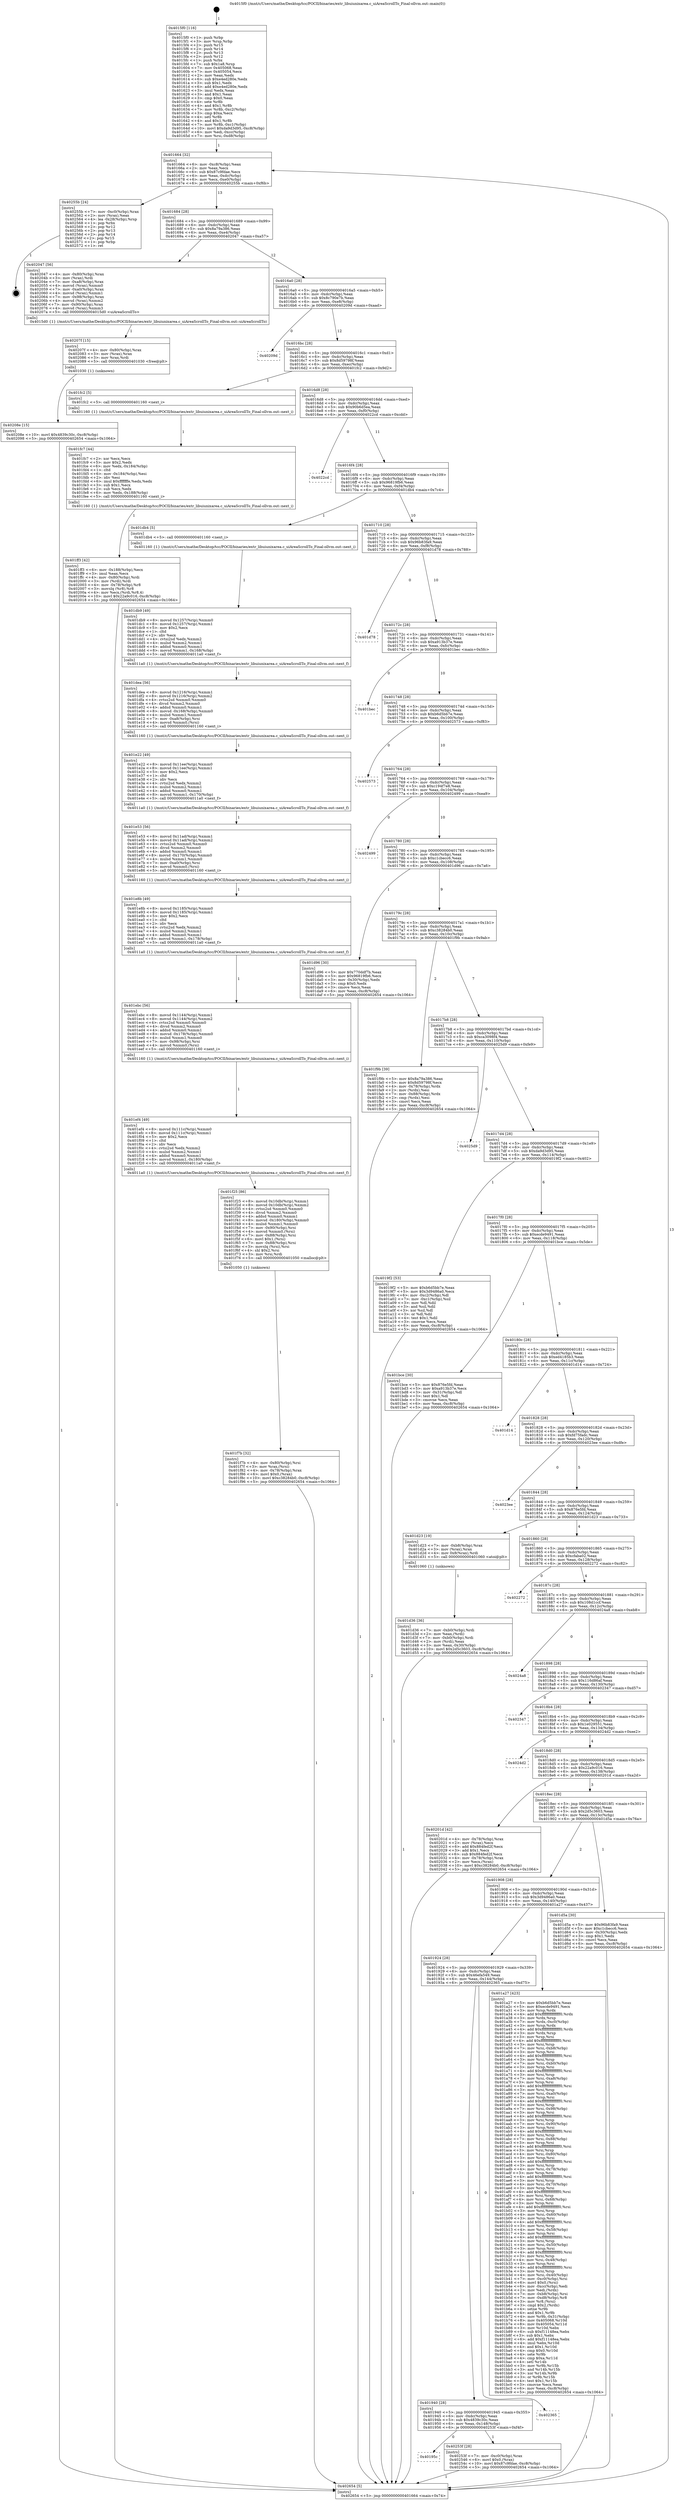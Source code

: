 digraph "0x4015f0" {
  label = "0x4015f0 (/mnt/c/Users/mathe/Desktop/tcc/POCII/binaries/extr_libuiunixarea.c_uiAreaScrollTo_Final-ollvm.out::main(0))"
  labelloc = "t"
  node[shape=record]

  Entry [label="",width=0.3,height=0.3,shape=circle,fillcolor=black,style=filled]
  "0x401664" [label="{
     0x401664 [32]\l
     | [instrs]\l
     &nbsp;&nbsp;0x401664 \<+6\>: mov -0xc8(%rbp),%eax\l
     &nbsp;&nbsp;0x40166a \<+2\>: mov %eax,%ecx\l
     &nbsp;&nbsp;0x40166c \<+6\>: sub $0x87c9fdae,%ecx\l
     &nbsp;&nbsp;0x401672 \<+6\>: mov %eax,-0xdc(%rbp)\l
     &nbsp;&nbsp;0x401678 \<+6\>: mov %ecx,-0xe0(%rbp)\l
     &nbsp;&nbsp;0x40167e \<+6\>: je 000000000040255b \<main+0xf6b\>\l
  }"]
  "0x40255b" [label="{
     0x40255b [24]\l
     | [instrs]\l
     &nbsp;&nbsp;0x40255b \<+7\>: mov -0xc0(%rbp),%rax\l
     &nbsp;&nbsp;0x402562 \<+2\>: mov (%rax),%eax\l
     &nbsp;&nbsp;0x402564 \<+4\>: lea -0x28(%rbp),%rsp\l
     &nbsp;&nbsp;0x402568 \<+1\>: pop %rbx\l
     &nbsp;&nbsp;0x402569 \<+2\>: pop %r12\l
     &nbsp;&nbsp;0x40256b \<+2\>: pop %r13\l
     &nbsp;&nbsp;0x40256d \<+2\>: pop %r14\l
     &nbsp;&nbsp;0x40256f \<+2\>: pop %r15\l
     &nbsp;&nbsp;0x402571 \<+1\>: pop %rbp\l
     &nbsp;&nbsp;0x402572 \<+1\>: ret\l
  }"]
  "0x401684" [label="{
     0x401684 [28]\l
     | [instrs]\l
     &nbsp;&nbsp;0x401684 \<+5\>: jmp 0000000000401689 \<main+0x99\>\l
     &nbsp;&nbsp;0x401689 \<+6\>: mov -0xdc(%rbp),%eax\l
     &nbsp;&nbsp;0x40168f \<+5\>: sub $0x8a79a386,%eax\l
     &nbsp;&nbsp;0x401694 \<+6\>: mov %eax,-0xe4(%rbp)\l
     &nbsp;&nbsp;0x40169a \<+6\>: je 0000000000402047 \<main+0xa57\>\l
  }"]
  Exit [label="",width=0.3,height=0.3,shape=circle,fillcolor=black,style=filled,peripheries=2]
  "0x402047" [label="{
     0x402047 [56]\l
     | [instrs]\l
     &nbsp;&nbsp;0x402047 \<+4\>: mov -0x80(%rbp),%rax\l
     &nbsp;&nbsp;0x40204b \<+3\>: mov (%rax),%rdi\l
     &nbsp;&nbsp;0x40204e \<+7\>: mov -0xa8(%rbp),%rax\l
     &nbsp;&nbsp;0x402055 \<+4\>: movsd (%rax),%xmm0\l
     &nbsp;&nbsp;0x402059 \<+7\>: mov -0xa0(%rbp),%rax\l
     &nbsp;&nbsp;0x402060 \<+4\>: movsd (%rax),%xmm1\l
     &nbsp;&nbsp;0x402064 \<+7\>: mov -0x98(%rbp),%rax\l
     &nbsp;&nbsp;0x40206b \<+4\>: movsd (%rax),%xmm2\l
     &nbsp;&nbsp;0x40206f \<+7\>: mov -0x90(%rbp),%rax\l
     &nbsp;&nbsp;0x402076 \<+4\>: movsd (%rax),%xmm3\l
     &nbsp;&nbsp;0x40207a \<+5\>: call 00000000004015d0 \<uiAreaScrollTo\>\l
     | [calls]\l
     &nbsp;&nbsp;0x4015d0 \{1\} (/mnt/c/Users/mathe/Desktop/tcc/POCII/binaries/extr_libuiunixarea.c_uiAreaScrollTo_Final-ollvm.out::uiAreaScrollTo)\l
  }"]
  "0x4016a0" [label="{
     0x4016a0 [28]\l
     | [instrs]\l
     &nbsp;&nbsp;0x4016a0 \<+5\>: jmp 00000000004016a5 \<main+0xb5\>\l
     &nbsp;&nbsp;0x4016a5 \<+6\>: mov -0xdc(%rbp),%eax\l
     &nbsp;&nbsp;0x4016ab \<+5\>: sub $0x8c790e7b,%eax\l
     &nbsp;&nbsp;0x4016b0 \<+6\>: mov %eax,-0xe8(%rbp)\l
     &nbsp;&nbsp;0x4016b6 \<+6\>: je 000000000040209d \<main+0xaad\>\l
  }"]
  "0x40195c" [label="{
     0x40195c\l
  }", style=dashed]
  "0x40209d" [label="{
     0x40209d\l
  }", style=dashed]
  "0x4016bc" [label="{
     0x4016bc [28]\l
     | [instrs]\l
     &nbsp;&nbsp;0x4016bc \<+5\>: jmp 00000000004016c1 \<main+0xd1\>\l
     &nbsp;&nbsp;0x4016c1 \<+6\>: mov -0xdc(%rbp),%eax\l
     &nbsp;&nbsp;0x4016c7 \<+5\>: sub $0x8d59798f,%eax\l
     &nbsp;&nbsp;0x4016cc \<+6\>: mov %eax,-0xec(%rbp)\l
     &nbsp;&nbsp;0x4016d2 \<+6\>: je 0000000000401fc2 \<main+0x9d2\>\l
  }"]
  "0x40253f" [label="{
     0x40253f [28]\l
     | [instrs]\l
     &nbsp;&nbsp;0x40253f \<+7\>: mov -0xc0(%rbp),%rax\l
     &nbsp;&nbsp;0x402546 \<+6\>: movl $0x0,(%rax)\l
     &nbsp;&nbsp;0x40254c \<+10\>: movl $0x87c9fdae,-0xc8(%rbp)\l
     &nbsp;&nbsp;0x402556 \<+5\>: jmp 0000000000402654 \<main+0x1064\>\l
  }"]
  "0x401fc2" [label="{
     0x401fc2 [5]\l
     | [instrs]\l
     &nbsp;&nbsp;0x401fc2 \<+5\>: call 0000000000401160 \<next_i\>\l
     | [calls]\l
     &nbsp;&nbsp;0x401160 \{1\} (/mnt/c/Users/mathe/Desktop/tcc/POCII/binaries/extr_libuiunixarea.c_uiAreaScrollTo_Final-ollvm.out::next_i)\l
  }"]
  "0x4016d8" [label="{
     0x4016d8 [28]\l
     | [instrs]\l
     &nbsp;&nbsp;0x4016d8 \<+5\>: jmp 00000000004016dd \<main+0xed\>\l
     &nbsp;&nbsp;0x4016dd \<+6\>: mov -0xdc(%rbp),%eax\l
     &nbsp;&nbsp;0x4016e3 \<+5\>: sub $0x90b6d5ea,%eax\l
     &nbsp;&nbsp;0x4016e8 \<+6\>: mov %eax,-0xf0(%rbp)\l
     &nbsp;&nbsp;0x4016ee \<+6\>: je 00000000004022cd \<main+0xcdd\>\l
  }"]
  "0x401940" [label="{
     0x401940 [28]\l
     | [instrs]\l
     &nbsp;&nbsp;0x401940 \<+5\>: jmp 0000000000401945 \<main+0x355\>\l
     &nbsp;&nbsp;0x401945 \<+6\>: mov -0xdc(%rbp),%eax\l
     &nbsp;&nbsp;0x40194b \<+5\>: sub $0x4839c30c,%eax\l
     &nbsp;&nbsp;0x401950 \<+6\>: mov %eax,-0x148(%rbp)\l
     &nbsp;&nbsp;0x401956 \<+6\>: je 000000000040253f \<main+0xf4f\>\l
  }"]
  "0x4022cd" [label="{
     0x4022cd\l
  }", style=dashed]
  "0x4016f4" [label="{
     0x4016f4 [28]\l
     | [instrs]\l
     &nbsp;&nbsp;0x4016f4 \<+5\>: jmp 00000000004016f9 \<main+0x109\>\l
     &nbsp;&nbsp;0x4016f9 \<+6\>: mov -0xdc(%rbp),%eax\l
     &nbsp;&nbsp;0x4016ff \<+5\>: sub $0x96819fb6,%eax\l
     &nbsp;&nbsp;0x401704 \<+6\>: mov %eax,-0xf4(%rbp)\l
     &nbsp;&nbsp;0x40170a \<+6\>: je 0000000000401db4 \<main+0x7c4\>\l
  }"]
  "0x402365" [label="{
     0x402365\l
  }", style=dashed]
  "0x401db4" [label="{
     0x401db4 [5]\l
     | [instrs]\l
     &nbsp;&nbsp;0x401db4 \<+5\>: call 0000000000401160 \<next_i\>\l
     | [calls]\l
     &nbsp;&nbsp;0x401160 \{1\} (/mnt/c/Users/mathe/Desktop/tcc/POCII/binaries/extr_libuiunixarea.c_uiAreaScrollTo_Final-ollvm.out::next_i)\l
  }"]
  "0x401710" [label="{
     0x401710 [28]\l
     | [instrs]\l
     &nbsp;&nbsp;0x401710 \<+5\>: jmp 0000000000401715 \<main+0x125\>\l
     &nbsp;&nbsp;0x401715 \<+6\>: mov -0xdc(%rbp),%eax\l
     &nbsp;&nbsp;0x40171b \<+5\>: sub $0x96b83fa9,%eax\l
     &nbsp;&nbsp;0x401720 \<+6\>: mov %eax,-0xf8(%rbp)\l
     &nbsp;&nbsp;0x401726 \<+6\>: je 0000000000401d78 \<main+0x788\>\l
  }"]
  "0x40208e" [label="{
     0x40208e [15]\l
     | [instrs]\l
     &nbsp;&nbsp;0x40208e \<+10\>: movl $0x4839c30c,-0xc8(%rbp)\l
     &nbsp;&nbsp;0x402098 \<+5\>: jmp 0000000000402654 \<main+0x1064\>\l
  }"]
  "0x401d78" [label="{
     0x401d78\l
  }", style=dashed]
  "0x40172c" [label="{
     0x40172c [28]\l
     | [instrs]\l
     &nbsp;&nbsp;0x40172c \<+5\>: jmp 0000000000401731 \<main+0x141\>\l
     &nbsp;&nbsp;0x401731 \<+6\>: mov -0xdc(%rbp),%eax\l
     &nbsp;&nbsp;0x401737 \<+5\>: sub $0xa913b37e,%eax\l
     &nbsp;&nbsp;0x40173c \<+6\>: mov %eax,-0xfc(%rbp)\l
     &nbsp;&nbsp;0x401742 \<+6\>: je 0000000000401bec \<main+0x5fc\>\l
  }"]
  "0x40207f" [label="{
     0x40207f [15]\l
     | [instrs]\l
     &nbsp;&nbsp;0x40207f \<+4\>: mov -0x80(%rbp),%rax\l
     &nbsp;&nbsp;0x402083 \<+3\>: mov (%rax),%rax\l
     &nbsp;&nbsp;0x402086 \<+3\>: mov %rax,%rdi\l
     &nbsp;&nbsp;0x402089 \<+5\>: call 0000000000401030 \<free@plt\>\l
     | [calls]\l
     &nbsp;&nbsp;0x401030 \{1\} (unknown)\l
  }"]
  "0x401bec" [label="{
     0x401bec\l
  }", style=dashed]
  "0x401748" [label="{
     0x401748 [28]\l
     | [instrs]\l
     &nbsp;&nbsp;0x401748 \<+5\>: jmp 000000000040174d \<main+0x15d\>\l
     &nbsp;&nbsp;0x40174d \<+6\>: mov -0xdc(%rbp),%eax\l
     &nbsp;&nbsp;0x401753 \<+5\>: sub $0xb6d5bb7e,%eax\l
     &nbsp;&nbsp;0x401758 \<+6\>: mov %eax,-0x100(%rbp)\l
     &nbsp;&nbsp;0x40175e \<+6\>: je 0000000000402573 \<main+0xf83\>\l
  }"]
  "0x401ff3" [label="{
     0x401ff3 [42]\l
     | [instrs]\l
     &nbsp;&nbsp;0x401ff3 \<+6\>: mov -0x188(%rbp),%ecx\l
     &nbsp;&nbsp;0x401ff9 \<+3\>: imul %eax,%ecx\l
     &nbsp;&nbsp;0x401ffc \<+4\>: mov -0x80(%rbp),%rdi\l
     &nbsp;&nbsp;0x402000 \<+3\>: mov (%rdi),%rdi\l
     &nbsp;&nbsp;0x402003 \<+4\>: mov -0x78(%rbp),%r8\l
     &nbsp;&nbsp;0x402007 \<+3\>: movslq (%r8),%r8\l
     &nbsp;&nbsp;0x40200a \<+4\>: mov %ecx,(%rdi,%r8,4)\l
     &nbsp;&nbsp;0x40200e \<+10\>: movl $0x22a9c016,-0xc8(%rbp)\l
     &nbsp;&nbsp;0x402018 \<+5\>: jmp 0000000000402654 \<main+0x1064\>\l
  }"]
  "0x402573" [label="{
     0x402573\l
  }", style=dashed]
  "0x401764" [label="{
     0x401764 [28]\l
     | [instrs]\l
     &nbsp;&nbsp;0x401764 \<+5\>: jmp 0000000000401769 \<main+0x179\>\l
     &nbsp;&nbsp;0x401769 \<+6\>: mov -0xdc(%rbp),%eax\l
     &nbsp;&nbsp;0x40176f \<+5\>: sub $0xc194f7e8,%eax\l
     &nbsp;&nbsp;0x401774 \<+6\>: mov %eax,-0x104(%rbp)\l
     &nbsp;&nbsp;0x40177a \<+6\>: je 0000000000402499 \<main+0xea9\>\l
  }"]
  "0x401fc7" [label="{
     0x401fc7 [44]\l
     | [instrs]\l
     &nbsp;&nbsp;0x401fc7 \<+2\>: xor %ecx,%ecx\l
     &nbsp;&nbsp;0x401fc9 \<+5\>: mov $0x2,%edx\l
     &nbsp;&nbsp;0x401fce \<+6\>: mov %edx,-0x184(%rbp)\l
     &nbsp;&nbsp;0x401fd4 \<+1\>: cltd\l
     &nbsp;&nbsp;0x401fd5 \<+6\>: mov -0x184(%rbp),%esi\l
     &nbsp;&nbsp;0x401fdb \<+2\>: idiv %esi\l
     &nbsp;&nbsp;0x401fdd \<+6\>: imul $0xfffffffe,%edx,%edx\l
     &nbsp;&nbsp;0x401fe3 \<+3\>: sub $0x1,%ecx\l
     &nbsp;&nbsp;0x401fe6 \<+2\>: sub %ecx,%edx\l
     &nbsp;&nbsp;0x401fe8 \<+6\>: mov %edx,-0x188(%rbp)\l
     &nbsp;&nbsp;0x401fee \<+5\>: call 0000000000401160 \<next_i\>\l
     | [calls]\l
     &nbsp;&nbsp;0x401160 \{1\} (/mnt/c/Users/mathe/Desktop/tcc/POCII/binaries/extr_libuiunixarea.c_uiAreaScrollTo_Final-ollvm.out::next_i)\l
  }"]
  "0x402499" [label="{
     0x402499\l
  }", style=dashed]
  "0x401780" [label="{
     0x401780 [28]\l
     | [instrs]\l
     &nbsp;&nbsp;0x401780 \<+5\>: jmp 0000000000401785 \<main+0x195\>\l
     &nbsp;&nbsp;0x401785 \<+6\>: mov -0xdc(%rbp),%eax\l
     &nbsp;&nbsp;0x40178b \<+5\>: sub $0xc1cbecc6,%eax\l
     &nbsp;&nbsp;0x401790 \<+6\>: mov %eax,-0x108(%rbp)\l
     &nbsp;&nbsp;0x401796 \<+6\>: je 0000000000401d96 \<main+0x7a6\>\l
  }"]
  "0x401f7b" [label="{
     0x401f7b [32]\l
     | [instrs]\l
     &nbsp;&nbsp;0x401f7b \<+4\>: mov -0x80(%rbp),%rsi\l
     &nbsp;&nbsp;0x401f7f \<+3\>: mov %rax,(%rsi)\l
     &nbsp;&nbsp;0x401f82 \<+4\>: mov -0x78(%rbp),%rax\l
     &nbsp;&nbsp;0x401f86 \<+6\>: movl $0x0,(%rax)\l
     &nbsp;&nbsp;0x401f8c \<+10\>: movl $0xc38284b0,-0xc8(%rbp)\l
     &nbsp;&nbsp;0x401f96 \<+5\>: jmp 0000000000402654 \<main+0x1064\>\l
  }"]
  "0x401d96" [label="{
     0x401d96 [30]\l
     | [instrs]\l
     &nbsp;&nbsp;0x401d96 \<+5\>: mov $0x770ddf7b,%eax\l
     &nbsp;&nbsp;0x401d9b \<+5\>: mov $0x96819fb6,%ecx\l
     &nbsp;&nbsp;0x401da0 \<+3\>: mov -0x30(%rbp),%edx\l
     &nbsp;&nbsp;0x401da3 \<+3\>: cmp $0x0,%edx\l
     &nbsp;&nbsp;0x401da6 \<+3\>: cmove %ecx,%eax\l
     &nbsp;&nbsp;0x401da9 \<+6\>: mov %eax,-0xc8(%rbp)\l
     &nbsp;&nbsp;0x401daf \<+5\>: jmp 0000000000402654 \<main+0x1064\>\l
  }"]
  "0x40179c" [label="{
     0x40179c [28]\l
     | [instrs]\l
     &nbsp;&nbsp;0x40179c \<+5\>: jmp 00000000004017a1 \<main+0x1b1\>\l
     &nbsp;&nbsp;0x4017a1 \<+6\>: mov -0xdc(%rbp),%eax\l
     &nbsp;&nbsp;0x4017a7 \<+5\>: sub $0xc38284b0,%eax\l
     &nbsp;&nbsp;0x4017ac \<+6\>: mov %eax,-0x10c(%rbp)\l
     &nbsp;&nbsp;0x4017b2 \<+6\>: je 0000000000401f9b \<main+0x9ab\>\l
  }"]
  "0x401f25" [label="{
     0x401f25 [86]\l
     | [instrs]\l
     &nbsp;&nbsp;0x401f25 \<+8\>: movsd 0x10db(%rip),%xmm1\l
     &nbsp;&nbsp;0x401f2d \<+8\>: movsd 0x10db(%rip),%xmm2\l
     &nbsp;&nbsp;0x401f35 \<+4\>: cvtss2sd %xmm0,%xmm0\l
     &nbsp;&nbsp;0x401f39 \<+4\>: divsd %xmm2,%xmm0\l
     &nbsp;&nbsp;0x401f3d \<+4\>: addsd %xmm0,%xmm1\l
     &nbsp;&nbsp;0x401f41 \<+8\>: movsd -0x180(%rbp),%xmm0\l
     &nbsp;&nbsp;0x401f49 \<+4\>: mulsd %xmm1,%xmm0\l
     &nbsp;&nbsp;0x401f4d \<+7\>: mov -0x90(%rbp),%rsi\l
     &nbsp;&nbsp;0x401f54 \<+4\>: movsd %xmm0,(%rsi)\l
     &nbsp;&nbsp;0x401f58 \<+7\>: mov -0x88(%rbp),%rsi\l
     &nbsp;&nbsp;0x401f5f \<+6\>: movl $0x1,(%rsi)\l
     &nbsp;&nbsp;0x401f65 \<+7\>: mov -0x88(%rbp),%rsi\l
     &nbsp;&nbsp;0x401f6c \<+3\>: movslq (%rsi),%rsi\l
     &nbsp;&nbsp;0x401f6f \<+4\>: shl $0x2,%rsi\l
     &nbsp;&nbsp;0x401f73 \<+3\>: mov %rsi,%rdi\l
     &nbsp;&nbsp;0x401f76 \<+5\>: call 0000000000401050 \<malloc@plt\>\l
     | [calls]\l
     &nbsp;&nbsp;0x401050 \{1\} (unknown)\l
  }"]
  "0x401f9b" [label="{
     0x401f9b [39]\l
     | [instrs]\l
     &nbsp;&nbsp;0x401f9b \<+5\>: mov $0x8a79a386,%eax\l
     &nbsp;&nbsp;0x401fa0 \<+5\>: mov $0x8d59798f,%ecx\l
     &nbsp;&nbsp;0x401fa5 \<+4\>: mov -0x78(%rbp),%rdx\l
     &nbsp;&nbsp;0x401fa9 \<+2\>: mov (%rdx),%esi\l
     &nbsp;&nbsp;0x401fab \<+7\>: mov -0x88(%rbp),%rdx\l
     &nbsp;&nbsp;0x401fb2 \<+2\>: cmp (%rdx),%esi\l
     &nbsp;&nbsp;0x401fb4 \<+3\>: cmovl %ecx,%eax\l
     &nbsp;&nbsp;0x401fb7 \<+6\>: mov %eax,-0xc8(%rbp)\l
     &nbsp;&nbsp;0x401fbd \<+5\>: jmp 0000000000402654 \<main+0x1064\>\l
  }"]
  "0x4017b8" [label="{
     0x4017b8 [28]\l
     | [instrs]\l
     &nbsp;&nbsp;0x4017b8 \<+5\>: jmp 00000000004017bd \<main+0x1cd\>\l
     &nbsp;&nbsp;0x4017bd \<+6\>: mov -0xdc(%rbp),%eax\l
     &nbsp;&nbsp;0x4017c3 \<+5\>: sub $0xca3098f4,%eax\l
     &nbsp;&nbsp;0x4017c8 \<+6\>: mov %eax,-0x110(%rbp)\l
     &nbsp;&nbsp;0x4017ce \<+6\>: je 00000000004025d9 \<main+0xfe9\>\l
  }"]
  "0x401ef4" [label="{
     0x401ef4 [49]\l
     | [instrs]\l
     &nbsp;&nbsp;0x401ef4 \<+8\>: movsd 0x111c(%rip),%xmm0\l
     &nbsp;&nbsp;0x401efc \<+8\>: movsd 0x111c(%rip),%xmm1\l
     &nbsp;&nbsp;0x401f04 \<+5\>: mov $0x2,%ecx\l
     &nbsp;&nbsp;0x401f09 \<+1\>: cltd\l
     &nbsp;&nbsp;0x401f0a \<+2\>: idiv %ecx\l
     &nbsp;&nbsp;0x401f0c \<+4\>: cvtsi2sd %edx,%xmm2\l
     &nbsp;&nbsp;0x401f10 \<+4\>: mulsd %xmm2,%xmm1\l
     &nbsp;&nbsp;0x401f14 \<+4\>: addsd %xmm0,%xmm1\l
     &nbsp;&nbsp;0x401f18 \<+8\>: movsd %xmm1,-0x180(%rbp)\l
     &nbsp;&nbsp;0x401f20 \<+5\>: call 00000000004011a0 \<next_f\>\l
     | [calls]\l
     &nbsp;&nbsp;0x4011a0 \{1\} (/mnt/c/Users/mathe/Desktop/tcc/POCII/binaries/extr_libuiunixarea.c_uiAreaScrollTo_Final-ollvm.out::next_f)\l
  }"]
  "0x4025d9" [label="{
     0x4025d9\l
  }", style=dashed]
  "0x4017d4" [label="{
     0x4017d4 [28]\l
     | [instrs]\l
     &nbsp;&nbsp;0x4017d4 \<+5\>: jmp 00000000004017d9 \<main+0x1e9\>\l
     &nbsp;&nbsp;0x4017d9 \<+6\>: mov -0xdc(%rbp),%eax\l
     &nbsp;&nbsp;0x4017df \<+5\>: sub $0xda9d3d95,%eax\l
     &nbsp;&nbsp;0x4017e4 \<+6\>: mov %eax,-0x114(%rbp)\l
     &nbsp;&nbsp;0x4017ea \<+6\>: je 00000000004019f2 \<main+0x402\>\l
  }"]
  "0x401ebc" [label="{
     0x401ebc [56]\l
     | [instrs]\l
     &nbsp;&nbsp;0x401ebc \<+8\>: movsd 0x1144(%rip),%xmm1\l
     &nbsp;&nbsp;0x401ec4 \<+8\>: movsd 0x1144(%rip),%xmm2\l
     &nbsp;&nbsp;0x401ecc \<+4\>: cvtss2sd %xmm0,%xmm0\l
     &nbsp;&nbsp;0x401ed0 \<+4\>: divsd %xmm2,%xmm0\l
     &nbsp;&nbsp;0x401ed4 \<+4\>: addsd %xmm0,%xmm1\l
     &nbsp;&nbsp;0x401ed8 \<+8\>: movsd -0x178(%rbp),%xmm0\l
     &nbsp;&nbsp;0x401ee0 \<+4\>: mulsd %xmm1,%xmm0\l
     &nbsp;&nbsp;0x401ee4 \<+7\>: mov -0x98(%rbp),%rsi\l
     &nbsp;&nbsp;0x401eeb \<+4\>: movsd %xmm0,(%rsi)\l
     &nbsp;&nbsp;0x401eef \<+5\>: call 0000000000401160 \<next_i\>\l
     | [calls]\l
     &nbsp;&nbsp;0x401160 \{1\} (/mnt/c/Users/mathe/Desktop/tcc/POCII/binaries/extr_libuiunixarea.c_uiAreaScrollTo_Final-ollvm.out::next_i)\l
  }"]
  "0x4019f2" [label="{
     0x4019f2 [53]\l
     | [instrs]\l
     &nbsp;&nbsp;0x4019f2 \<+5\>: mov $0xb6d5bb7e,%eax\l
     &nbsp;&nbsp;0x4019f7 \<+5\>: mov $0x3d9486a0,%ecx\l
     &nbsp;&nbsp;0x4019fc \<+6\>: mov -0xc2(%rbp),%dl\l
     &nbsp;&nbsp;0x401a02 \<+7\>: mov -0xc1(%rbp),%sil\l
     &nbsp;&nbsp;0x401a09 \<+3\>: mov %dl,%dil\l
     &nbsp;&nbsp;0x401a0c \<+3\>: and %sil,%dil\l
     &nbsp;&nbsp;0x401a0f \<+3\>: xor %sil,%dl\l
     &nbsp;&nbsp;0x401a12 \<+3\>: or %dl,%dil\l
     &nbsp;&nbsp;0x401a15 \<+4\>: test $0x1,%dil\l
     &nbsp;&nbsp;0x401a19 \<+3\>: cmovne %ecx,%eax\l
     &nbsp;&nbsp;0x401a1c \<+6\>: mov %eax,-0xc8(%rbp)\l
     &nbsp;&nbsp;0x401a22 \<+5\>: jmp 0000000000402654 \<main+0x1064\>\l
  }"]
  "0x4017f0" [label="{
     0x4017f0 [28]\l
     | [instrs]\l
     &nbsp;&nbsp;0x4017f0 \<+5\>: jmp 00000000004017f5 \<main+0x205\>\l
     &nbsp;&nbsp;0x4017f5 \<+6\>: mov -0xdc(%rbp),%eax\l
     &nbsp;&nbsp;0x4017fb \<+5\>: sub $0xecde9491,%eax\l
     &nbsp;&nbsp;0x401800 \<+6\>: mov %eax,-0x118(%rbp)\l
     &nbsp;&nbsp;0x401806 \<+6\>: je 0000000000401bce \<main+0x5de\>\l
  }"]
  "0x402654" [label="{
     0x402654 [5]\l
     | [instrs]\l
     &nbsp;&nbsp;0x402654 \<+5\>: jmp 0000000000401664 \<main+0x74\>\l
  }"]
  "0x4015f0" [label="{
     0x4015f0 [116]\l
     | [instrs]\l
     &nbsp;&nbsp;0x4015f0 \<+1\>: push %rbp\l
     &nbsp;&nbsp;0x4015f1 \<+3\>: mov %rsp,%rbp\l
     &nbsp;&nbsp;0x4015f4 \<+2\>: push %r15\l
     &nbsp;&nbsp;0x4015f6 \<+2\>: push %r14\l
     &nbsp;&nbsp;0x4015f8 \<+2\>: push %r13\l
     &nbsp;&nbsp;0x4015fa \<+2\>: push %r12\l
     &nbsp;&nbsp;0x4015fc \<+1\>: push %rbx\l
     &nbsp;&nbsp;0x4015fd \<+7\>: sub $0x1a8,%rsp\l
     &nbsp;&nbsp;0x401604 \<+7\>: mov 0x405068,%eax\l
     &nbsp;&nbsp;0x40160b \<+7\>: mov 0x405054,%ecx\l
     &nbsp;&nbsp;0x401612 \<+2\>: mov %eax,%edx\l
     &nbsp;&nbsp;0x401614 \<+6\>: sub $0xe4ed280e,%edx\l
     &nbsp;&nbsp;0x40161a \<+3\>: sub $0x1,%edx\l
     &nbsp;&nbsp;0x40161d \<+6\>: add $0xe4ed280e,%edx\l
     &nbsp;&nbsp;0x401623 \<+3\>: imul %edx,%eax\l
     &nbsp;&nbsp;0x401626 \<+3\>: and $0x1,%eax\l
     &nbsp;&nbsp;0x401629 \<+3\>: cmp $0x0,%eax\l
     &nbsp;&nbsp;0x40162c \<+4\>: sete %r8b\l
     &nbsp;&nbsp;0x401630 \<+4\>: and $0x1,%r8b\l
     &nbsp;&nbsp;0x401634 \<+7\>: mov %r8b,-0xc2(%rbp)\l
     &nbsp;&nbsp;0x40163b \<+3\>: cmp $0xa,%ecx\l
     &nbsp;&nbsp;0x40163e \<+4\>: setl %r8b\l
     &nbsp;&nbsp;0x401642 \<+4\>: and $0x1,%r8b\l
     &nbsp;&nbsp;0x401646 \<+7\>: mov %r8b,-0xc1(%rbp)\l
     &nbsp;&nbsp;0x40164d \<+10\>: movl $0xda9d3d95,-0xc8(%rbp)\l
     &nbsp;&nbsp;0x401657 \<+6\>: mov %edi,-0xcc(%rbp)\l
     &nbsp;&nbsp;0x40165d \<+7\>: mov %rsi,-0xd8(%rbp)\l
  }"]
  "0x401e8b" [label="{
     0x401e8b [49]\l
     | [instrs]\l
     &nbsp;&nbsp;0x401e8b \<+8\>: movsd 0x1185(%rip),%xmm0\l
     &nbsp;&nbsp;0x401e93 \<+8\>: movsd 0x1185(%rip),%xmm1\l
     &nbsp;&nbsp;0x401e9b \<+5\>: mov $0x2,%ecx\l
     &nbsp;&nbsp;0x401ea0 \<+1\>: cltd\l
     &nbsp;&nbsp;0x401ea1 \<+2\>: idiv %ecx\l
     &nbsp;&nbsp;0x401ea3 \<+4\>: cvtsi2sd %edx,%xmm2\l
     &nbsp;&nbsp;0x401ea7 \<+4\>: mulsd %xmm2,%xmm1\l
     &nbsp;&nbsp;0x401eab \<+4\>: addsd %xmm0,%xmm1\l
     &nbsp;&nbsp;0x401eaf \<+8\>: movsd %xmm1,-0x178(%rbp)\l
     &nbsp;&nbsp;0x401eb7 \<+5\>: call 00000000004011a0 \<next_f\>\l
     | [calls]\l
     &nbsp;&nbsp;0x4011a0 \{1\} (/mnt/c/Users/mathe/Desktop/tcc/POCII/binaries/extr_libuiunixarea.c_uiAreaScrollTo_Final-ollvm.out::next_f)\l
  }"]
  "0x401bce" [label="{
     0x401bce [30]\l
     | [instrs]\l
     &nbsp;&nbsp;0x401bce \<+5\>: mov $0x876e5fd,%eax\l
     &nbsp;&nbsp;0x401bd3 \<+5\>: mov $0xa913b37e,%ecx\l
     &nbsp;&nbsp;0x401bd8 \<+3\>: mov -0x31(%rbp),%dl\l
     &nbsp;&nbsp;0x401bdb \<+3\>: test $0x1,%dl\l
     &nbsp;&nbsp;0x401bde \<+3\>: cmovne %ecx,%eax\l
     &nbsp;&nbsp;0x401be1 \<+6\>: mov %eax,-0xc8(%rbp)\l
     &nbsp;&nbsp;0x401be7 \<+5\>: jmp 0000000000402654 \<main+0x1064\>\l
  }"]
  "0x40180c" [label="{
     0x40180c [28]\l
     | [instrs]\l
     &nbsp;&nbsp;0x40180c \<+5\>: jmp 0000000000401811 \<main+0x221\>\l
     &nbsp;&nbsp;0x401811 \<+6\>: mov -0xdc(%rbp),%eax\l
     &nbsp;&nbsp;0x401817 \<+5\>: sub $0xed4185b3,%eax\l
     &nbsp;&nbsp;0x40181c \<+6\>: mov %eax,-0x11c(%rbp)\l
     &nbsp;&nbsp;0x401822 \<+6\>: je 0000000000401d14 \<main+0x724\>\l
  }"]
  "0x401e53" [label="{
     0x401e53 [56]\l
     | [instrs]\l
     &nbsp;&nbsp;0x401e53 \<+8\>: movsd 0x11ad(%rip),%xmm1\l
     &nbsp;&nbsp;0x401e5b \<+8\>: movsd 0x11ad(%rip),%xmm2\l
     &nbsp;&nbsp;0x401e63 \<+4\>: cvtss2sd %xmm0,%xmm0\l
     &nbsp;&nbsp;0x401e67 \<+4\>: divsd %xmm2,%xmm0\l
     &nbsp;&nbsp;0x401e6b \<+4\>: addsd %xmm0,%xmm1\l
     &nbsp;&nbsp;0x401e6f \<+8\>: movsd -0x170(%rbp),%xmm0\l
     &nbsp;&nbsp;0x401e77 \<+4\>: mulsd %xmm1,%xmm0\l
     &nbsp;&nbsp;0x401e7b \<+7\>: mov -0xa0(%rbp),%rsi\l
     &nbsp;&nbsp;0x401e82 \<+4\>: movsd %xmm0,(%rsi)\l
     &nbsp;&nbsp;0x401e86 \<+5\>: call 0000000000401160 \<next_i\>\l
     | [calls]\l
     &nbsp;&nbsp;0x401160 \{1\} (/mnt/c/Users/mathe/Desktop/tcc/POCII/binaries/extr_libuiunixarea.c_uiAreaScrollTo_Final-ollvm.out::next_i)\l
  }"]
  "0x401d14" [label="{
     0x401d14\l
  }", style=dashed]
  "0x401828" [label="{
     0x401828 [28]\l
     | [instrs]\l
     &nbsp;&nbsp;0x401828 \<+5\>: jmp 000000000040182d \<main+0x23d\>\l
     &nbsp;&nbsp;0x40182d \<+6\>: mov -0xdc(%rbp),%eax\l
     &nbsp;&nbsp;0x401833 \<+5\>: sub $0xfd75fadc,%eax\l
     &nbsp;&nbsp;0x401838 \<+6\>: mov %eax,-0x120(%rbp)\l
     &nbsp;&nbsp;0x40183e \<+6\>: je 00000000004023ee \<main+0xdfe\>\l
  }"]
  "0x401e22" [label="{
     0x401e22 [49]\l
     | [instrs]\l
     &nbsp;&nbsp;0x401e22 \<+8\>: movsd 0x11ee(%rip),%xmm0\l
     &nbsp;&nbsp;0x401e2a \<+8\>: movsd 0x11ee(%rip),%xmm1\l
     &nbsp;&nbsp;0x401e32 \<+5\>: mov $0x2,%ecx\l
     &nbsp;&nbsp;0x401e37 \<+1\>: cltd\l
     &nbsp;&nbsp;0x401e38 \<+2\>: idiv %ecx\l
     &nbsp;&nbsp;0x401e3a \<+4\>: cvtsi2sd %edx,%xmm2\l
     &nbsp;&nbsp;0x401e3e \<+4\>: mulsd %xmm2,%xmm1\l
     &nbsp;&nbsp;0x401e42 \<+4\>: addsd %xmm0,%xmm1\l
     &nbsp;&nbsp;0x401e46 \<+8\>: movsd %xmm1,-0x170(%rbp)\l
     &nbsp;&nbsp;0x401e4e \<+5\>: call 00000000004011a0 \<next_f\>\l
     | [calls]\l
     &nbsp;&nbsp;0x4011a0 \{1\} (/mnt/c/Users/mathe/Desktop/tcc/POCII/binaries/extr_libuiunixarea.c_uiAreaScrollTo_Final-ollvm.out::next_f)\l
  }"]
  "0x4023ee" [label="{
     0x4023ee\l
  }", style=dashed]
  "0x401844" [label="{
     0x401844 [28]\l
     | [instrs]\l
     &nbsp;&nbsp;0x401844 \<+5\>: jmp 0000000000401849 \<main+0x259\>\l
     &nbsp;&nbsp;0x401849 \<+6\>: mov -0xdc(%rbp),%eax\l
     &nbsp;&nbsp;0x40184f \<+5\>: sub $0x876e5fd,%eax\l
     &nbsp;&nbsp;0x401854 \<+6\>: mov %eax,-0x124(%rbp)\l
     &nbsp;&nbsp;0x40185a \<+6\>: je 0000000000401d23 \<main+0x733\>\l
  }"]
  "0x401dea" [label="{
     0x401dea [56]\l
     | [instrs]\l
     &nbsp;&nbsp;0x401dea \<+8\>: movsd 0x1216(%rip),%xmm1\l
     &nbsp;&nbsp;0x401df2 \<+8\>: movsd 0x1216(%rip),%xmm2\l
     &nbsp;&nbsp;0x401dfa \<+4\>: cvtss2sd %xmm0,%xmm0\l
     &nbsp;&nbsp;0x401dfe \<+4\>: divsd %xmm2,%xmm0\l
     &nbsp;&nbsp;0x401e02 \<+4\>: addsd %xmm0,%xmm1\l
     &nbsp;&nbsp;0x401e06 \<+8\>: movsd -0x168(%rbp),%xmm0\l
     &nbsp;&nbsp;0x401e0e \<+4\>: mulsd %xmm1,%xmm0\l
     &nbsp;&nbsp;0x401e12 \<+7\>: mov -0xa8(%rbp),%rsi\l
     &nbsp;&nbsp;0x401e19 \<+4\>: movsd %xmm0,(%rsi)\l
     &nbsp;&nbsp;0x401e1d \<+5\>: call 0000000000401160 \<next_i\>\l
     | [calls]\l
     &nbsp;&nbsp;0x401160 \{1\} (/mnt/c/Users/mathe/Desktop/tcc/POCII/binaries/extr_libuiunixarea.c_uiAreaScrollTo_Final-ollvm.out::next_i)\l
  }"]
  "0x401d23" [label="{
     0x401d23 [19]\l
     | [instrs]\l
     &nbsp;&nbsp;0x401d23 \<+7\>: mov -0xb8(%rbp),%rax\l
     &nbsp;&nbsp;0x401d2a \<+3\>: mov (%rax),%rax\l
     &nbsp;&nbsp;0x401d2d \<+4\>: mov 0x8(%rax),%rdi\l
     &nbsp;&nbsp;0x401d31 \<+5\>: call 0000000000401060 \<atoi@plt\>\l
     | [calls]\l
     &nbsp;&nbsp;0x401060 \{1\} (unknown)\l
  }"]
  "0x401860" [label="{
     0x401860 [28]\l
     | [instrs]\l
     &nbsp;&nbsp;0x401860 \<+5\>: jmp 0000000000401865 \<main+0x275\>\l
     &nbsp;&nbsp;0x401865 \<+6\>: mov -0xdc(%rbp),%eax\l
     &nbsp;&nbsp;0x40186b \<+5\>: sub $0xcfaba02,%eax\l
     &nbsp;&nbsp;0x401870 \<+6\>: mov %eax,-0x128(%rbp)\l
     &nbsp;&nbsp;0x401876 \<+6\>: je 0000000000402272 \<main+0xc82\>\l
  }"]
  "0x401db9" [label="{
     0x401db9 [49]\l
     | [instrs]\l
     &nbsp;&nbsp;0x401db9 \<+8\>: movsd 0x1257(%rip),%xmm0\l
     &nbsp;&nbsp;0x401dc1 \<+8\>: movsd 0x1257(%rip),%xmm1\l
     &nbsp;&nbsp;0x401dc9 \<+5\>: mov $0x2,%ecx\l
     &nbsp;&nbsp;0x401dce \<+1\>: cltd\l
     &nbsp;&nbsp;0x401dcf \<+2\>: idiv %ecx\l
     &nbsp;&nbsp;0x401dd1 \<+4\>: cvtsi2sd %edx,%xmm2\l
     &nbsp;&nbsp;0x401dd5 \<+4\>: mulsd %xmm2,%xmm1\l
     &nbsp;&nbsp;0x401dd9 \<+4\>: addsd %xmm0,%xmm1\l
     &nbsp;&nbsp;0x401ddd \<+8\>: movsd %xmm1,-0x168(%rbp)\l
     &nbsp;&nbsp;0x401de5 \<+5\>: call 00000000004011a0 \<next_f\>\l
     | [calls]\l
     &nbsp;&nbsp;0x4011a0 \{1\} (/mnt/c/Users/mathe/Desktop/tcc/POCII/binaries/extr_libuiunixarea.c_uiAreaScrollTo_Final-ollvm.out::next_f)\l
  }"]
  "0x402272" [label="{
     0x402272\l
  }", style=dashed]
  "0x40187c" [label="{
     0x40187c [28]\l
     | [instrs]\l
     &nbsp;&nbsp;0x40187c \<+5\>: jmp 0000000000401881 \<main+0x291\>\l
     &nbsp;&nbsp;0x401881 \<+6\>: mov -0xdc(%rbp),%eax\l
     &nbsp;&nbsp;0x401887 \<+5\>: sub $0x108d1ccf,%eax\l
     &nbsp;&nbsp;0x40188c \<+6\>: mov %eax,-0x12c(%rbp)\l
     &nbsp;&nbsp;0x401892 \<+6\>: je 00000000004024a8 \<main+0xeb8\>\l
  }"]
  "0x401d36" [label="{
     0x401d36 [36]\l
     | [instrs]\l
     &nbsp;&nbsp;0x401d36 \<+7\>: mov -0xb0(%rbp),%rdi\l
     &nbsp;&nbsp;0x401d3d \<+2\>: mov %eax,(%rdi)\l
     &nbsp;&nbsp;0x401d3f \<+7\>: mov -0xb0(%rbp),%rdi\l
     &nbsp;&nbsp;0x401d46 \<+2\>: mov (%rdi),%eax\l
     &nbsp;&nbsp;0x401d48 \<+3\>: mov %eax,-0x30(%rbp)\l
     &nbsp;&nbsp;0x401d4b \<+10\>: movl $0x2d5c3603,-0xc8(%rbp)\l
     &nbsp;&nbsp;0x401d55 \<+5\>: jmp 0000000000402654 \<main+0x1064\>\l
  }"]
  "0x4024a8" [label="{
     0x4024a8\l
  }", style=dashed]
  "0x401898" [label="{
     0x401898 [28]\l
     | [instrs]\l
     &nbsp;&nbsp;0x401898 \<+5\>: jmp 000000000040189d \<main+0x2ad\>\l
     &nbsp;&nbsp;0x40189d \<+6\>: mov -0xdc(%rbp),%eax\l
     &nbsp;&nbsp;0x4018a3 \<+5\>: sub $0x116d86af,%eax\l
     &nbsp;&nbsp;0x4018a8 \<+6\>: mov %eax,-0x130(%rbp)\l
     &nbsp;&nbsp;0x4018ae \<+6\>: je 0000000000402347 \<main+0xd57\>\l
  }"]
  "0x401924" [label="{
     0x401924 [28]\l
     | [instrs]\l
     &nbsp;&nbsp;0x401924 \<+5\>: jmp 0000000000401929 \<main+0x339\>\l
     &nbsp;&nbsp;0x401929 \<+6\>: mov -0xdc(%rbp),%eax\l
     &nbsp;&nbsp;0x40192f \<+5\>: sub $0x46efa549,%eax\l
     &nbsp;&nbsp;0x401934 \<+6\>: mov %eax,-0x144(%rbp)\l
     &nbsp;&nbsp;0x40193a \<+6\>: je 0000000000402365 \<main+0xd75\>\l
  }"]
  "0x402347" [label="{
     0x402347\l
  }", style=dashed]
  "0x4018b4" [label="{
     0x4018b4 [28]\l
     | [instrs]\l
     &nbsp;&nbsp;0x4018b4 \<+5\>: jmp 00000000004018b9 \<main+0x2c9\>\l
     &nbsp;&nbsp;0x4018b9 \<+6\>: mov -0xdc(%rbp),%eax\l
     &nbsp;&nbsp;0x4018bf \<+5\>: sub $0x1e029551,%eax\l
     &nbsp;&nbsp;0x4018c4 \<+6\>: mov %eax,-0x134(%rbp)\l
     &nbsp;&nbsp;0x4018ca \<+6\>: je 00000000004024d2 \<main+0xee2\>\l
  }"]
  "0x401a27" [label="{
     0x401a27 [423]\l
     | [instrs]\l
     &nbsp;&nbsp;0x401a27 \<+5\>: mov $0xb6d5bb7e,%eax\l
     &nbsp;&nbsp;0x401a2c \<+5\>: mov $0xecde9491,%ecx\l
     &nbsp;&nbsp;0x401a31 \<+3\>: mov %rsp,%rdx\l
     &nbsp;&nbsp;0x401a34 \<+4\>: add $0xfffffffffffffff0,%rdx\l
     &nbsp;&nbsp;0x401a38 \<+3\>: mov %rdx,%rsp\l
     &nbsp;&nbsp;0x401a3b \<+7\>: mov %rdx,-0xc0(%rbp)\l
     &nbsp;&nbsp;0x401a42 \<+3\>: mov %rsp,%rdx\l
     &nbsp;&nbsp;0x401a45 \<+4\>: add $0xfffffffffffffff0,%rdx\l
     &nbsp;&nbsp;0x401a49 \<+3\>: mov %rdx,%rsp\l
     &nbsp;&nbsp;0x401a4c \<+3\>: mov %rsp,%rsi\l
     &nbsp;&nbsp;0x401a4f \<+4\>: add $0xfffffffffffffff0,%rsi\l
     &nbsp;&nbsp;0x401a53 \<+3\>: mov %rsi,%rsp\l
     &nbsp;&nbsp;0x401a56 \<+7\>: mov %rsi,-0xb8(%rbp)\l
     &nbsp;&nbsp;0x401a5d \<+3\>: mov %rsp,%rsi\l
     &nbsp;&nbsp;0x401a60 \<+4\>: add $0xfffffffffffffff0,%rsi\l
     &nbsp;&nbsp;0x401a64 \<+3\>: mov %rsi,%rsp\l
     &nbsp;&nbsp;0x401a67 \<+7\>: mov %rsi,-0xb0(%rbp)\l
     &nbsp;&nbsp;0x401a6e \<+3\>: mov %rsp,%rsi\l
     &nbsp;&nbsp;0x401a71 \<+4\>: add $0xfffffffffffffff0,%rsi\l
     &nbsp;&nbsp;0x401a75 \<+3\>: mov %rsi,%rsp\l
     &nbsp;&nbsp;0x401a78 \<+7\>: mov %rsi,-0xa8(%rbp)\l
     &nbsp;&nbsp;0x401a7f \<+3\>: mov %rsp,%rsi\l
     &nbsp;&nbsp;0x401a82 \<+4\>: add $0xfffffffffffffff0,%rsi\l
     &nbsp;&nbsp;0x401a86 \<+3\>: mov %rsi,%rsp\l
     &nbsp;&nbsp;0x401a89 \<+7\>: mov %rsi,-0xa0(%rbp)\l
     &nbsp;&nbsp;0x401a90 \<+3\>: mov %rsp,%rsi\l
     &nbsp;&nbsp;0x401a93 \<+4\>: add $0xfffffffffffffff0,%rsi\l
     &nbsp;&nbsp;0x401a97 \<+3\>: mov %rsi,%rsp\l
     &nbsp;&nbsp;0x401a9a \<+7\>: mov %rsi,-0x98(%rbp)\l
     &nbsp;&nbsp;0x401aa1 \<+3\>: mov %rsp,%rsi\l
     &nbsp;&nbsp;0x401aa4 \<+4\>: add $0xfffffffffffffff0,%rsi\l
     &nbsp;&nbsp;0x401aa8 \<+3\>: mov %rsi,%rsp\l
     &nbsp;&nbsp;0x401aab \<+7\>: mov %rsi,-0x90(%rbp)\l
     &nbsp;&nbsp;0x401ab2 \<+3\>: mov %rsp,%rsi\l
     &nbsp;&nbsp;0x401ab5 \<+4\>: add $0xfffffffffffffff0,%rsi\l
     &nbsp;&nbsp;0x401ab9 \<+3\>: mov %rsi,%rsp\l
     &nbsp;&nbsp;0x401abc \<+7\>: mov %rsi,-0x88(%rbp)\l
     &nbsp;&nbsp;0x401ac3 \<+3\>: mov %rsp,%rsi\l
     &nbsp;&nbsp;0x401ac6 \<+4\>: add $0xfffffffffffffff0,%rsi\l
     &nbsp;&nbsp;0x401aca \<+3\>: mov %rsi,%rsp\l
     &nbsp;&nbsp;0x401acd \<+4\>: mov %rsi,-0x80(%rbp)\l
     &nbsp;&nbsp;0x401ad1 \<+3\>: mov %rsp,%rsi\l
     &nbsp;&nbsp;0x401ad4 \<+4\>: add $0xfffffffffffffff0,%rsi\l
     &nbsp;&nbsp;0x401ad8 \<+3\>: mov %rsi,%rsp\l
     &nbsp;&nbsp;0x401adb \<+4\>: mov %rsi,-0x78(%rbp)\l
     &nbsp;&nbsp;0x401adf \<+3\>: mov %rsp,%rsi\l
     &nbsp;&nbsp;0x401ae2 \<+4\>: add $0xfffffffffffffff0,%rsi\l
     &nbsp;&nbsp;0x401ae6 \<+3\>: mov %rsi,%rsp\l
     &nbsp;&nbsp;0x401ae9 \<+4\>: mov %rsi,-0x70(%rbp)\l
     &nbsp;&nbsp;0x401aed \<+3\>: mov %rsp,%rsi\l
     &nbsp;&nbsp;0x401af0 \<+4\>: add $0xfffffffffffffff0,%rsi\l
     &nbsp;&nbsp;0x401af4 \<+3\>: mov %rsi,%rsp\l
     &nbsp;&nbsp;0x401af7 \<+4\>: mov %rsi,-0x68(%rbp)\l
     &nbsp;&nbsp;0x401afb \<+3\>: mov %rsp,%rsi\l
     &nbsp;&nbsp;0x401afe \<+4\>: add $0xfffffffffffffff0,%rsi\l
     &nbsp;&nbsp;0x401b02 \<+3\>: mov %rsi,%rsp\l
     &nbsp;&nbsp;0x401b05 \<+4\>: mov %rsi,-0x60(%rbp)\l
     &nbsp;&nbsp;0x401b09 \<+3\>: mov %rsp,%rsi\l
     &nbsp;&nbsp;0x401b0c \<+4\>: add $0xfffffffffffffff0,%rsi\l
     &nbsp;&nbsp;0x401b10 \<+3\>: mov %rsi,%rsp\l
     &nbsp;&nbsp;0x401b13 \<+4\>: mov %rsi,-0x58(%rbp)\l
     &nbsp;&nbsp;0x401b17 \<+3\>: mov %rsp,%rsi\l
     &nbsp;&nbsp;0x401b1a \<+4\>: add $0xfffffffffffffff0,%rsi\l
     &nbsp;&nbsp;0x401b1e \<+3\>: mov %rsi,%rsp\l
     &nbsp;&nbsp;0x401b21 \<+4\>: mov %rsi,-0x50(%rbp)\l
     &nbsp;&nbsp;0x401b25 \<+3\>: mov %rsp,%rsi\l
     &nbsp;&nbsp;0x401b28 \<+4\>: add $0xfffffffffffffff0,%rsi\l
     &nbsp;&nbsp;0x401b2c \<+3\>: mov %rsi,%rsp\l
     &nbsp;&nbsp;0x401b2f \<+4\>: mov %rsi,-0x48(%rbp)\l
     &nbsp;&nbsp;0x401b33 \<+3\>: mov %rsp,%rsi\l
     &nbsp;&nbsp;0x401b36 \<+4\>: add $0xfffffffffffffff0,%rsi\l
     &nbsp;&nbsp;0x401b3a \<+3\>: mov %rsi,%rsp\l
     &nbsp;&nbsp;0x401b3d \<+4\>: mov %rsi,-0x40(%rbp)\l
     &nbsp;&nbsp;0x401b41 \<+7\>: mov -0xc0(%rbp),%rsi\l
     &nbsp;&nbsp;0x401b48 \<+6\>: movl $0x0,(%rsi)\l
     &nbsp;&nbsp;0x401b4e \<+6\>: mov -0xcc(%rbp),%edi\l
     &nbsp;&nbsp;0x401b54 \<+2\>: mov %edi,(%rdx)\l
     &nbsp;&nbsp;0x401b56 \<+7\>: mov -0xb8(%rbp),%rsi\l
     &nbsp;&nbsp;0x401b5d \<+7\>: mov -0xd8(%rbp),%r8\l
     &nbsp;&nbsp;0x401b64 \<+3\>: mov %r8,(%rsi)\l
     &nbsp;&nbsp;0x401b67 \<+3\>: cmpl $0x2,(%rdx)\l
     &nbsp;&nbsp;0x401b6a \<+4\>: setne %r9b\l
     &nbsp;&nbsp;0x401b6e \<+4\>: and $0x1,%r9b\l
     &nbsp;&nbsp;0x401b72 \<+4\>: mov %r9b,-0x31(%rbp)\l
     &nbsp;&nbsp;0x401b76 \<+8\>: mov 0x405068,%r10d\l
     &nbsp;&nbsp;0x401b7e \<+8\>: mov 0x405054,%r11d\l
     &nbsp;&nbsp;0x401b86 \<+3\>: mov %r10d,%ebx\l
     &nbsp;&nbsp;0x401b89 \<+6\>: sub $0xf11148ea,%ebx\l
     &nbsp;&nbsp;0x401b8f \<+3\>: sub $0x1,%ebx\l
     &nbsp;&nbsp;0x401b92 \<+6\>: add $0xf11148ea,%ebx\l
     &nbsp;&nbsp;0x401b98 \<+4\>: imul %ebx,%r10d\l
     &nbsp;&nbsp;0x401b9c \<+4\>: and $0x1,%r10d\l
     &nbsp;&nbsp;0x401ba0 \<+4\>: cmp $0x0,%r10d\l
     &nbsp;&nbsp;0x401ba4 \<+4\>: sete %r9b\l
     &nbsp;&nbsp;0x401ba8 \<+4\>: cmp $0xa,%r11d\l
     &nbsp;&nbsp;0x401bac \<+4\>: setl %r14b\l
     &nbsp;&nbsp;0x401bb0 \<+3\>: mov %r9b,%r15b\l
     &nbsp;&nbsp;0x401bb3 \<+3\>: and %r14b,%r15b\l
     &nbsp;&nbsp;0x401bb6 \<+3\>: xor %r14b,%r9b\l
     &nbsp;&nbsp;0x401bb9 \<+3\>: or %r9b,%r15b\l
     &nbsp;&nbsp;0x401bbc \<+4\>: test $0x1,%r15b\l
     &nbsp;&nbsp;0x401bc0 \<+3\>: cmovne %ecx,%eax\l
     &nbsp;&nbsp;0x401bc3 \<+6\>: mov %eax,-0xc8(%rbp)\l
     &nbsp;&nbsp;0x401bc9 \<+5\>: jmp 0000000000402654 \<main+0x1064\>\l
  }"]
  "0x4024d2" [label="{
     0x4024d2\l
  }", style=dashed]
  "0x4018d0" [label="{
     0x4018d0 [28]\l
     | [instrs]\l
     &nbsp;&nbsp;0x4018d0 \<+5\>: jmp 00000000004018d5 \<main+0x2e5\>\l
     &nbsp;&nbsp;0x4018d5 \<+6\>: mov -0xdc(%rbp),%eax\l
     &nbsp;&nbsp;0x4018db \<+5\>: sub $0x22a9c016,%eax\l
     &nbsp;&nbsp;0x4018e0 \<+6\>: mov %eax,-0x138(%rbp)\l
     &nbsp;&nbsp;0x4018e6 \<+6\>: je 000000000040201d \<main+0xa2d\>\l
  }"]
  "0x401908" [label="{
     0x401908 [28]\l
     | [instrs]\l
     &nbsp;&nbsp;0x401908 \<+5\>: jmp 000000000040190d \<main+0x31d\>\l
     &nbsp;&nbsp;0x40190d \<+6\>: mov -0xdc(%rbp),%eax\l
     &nbsp;&nbsp;0x401913 \<+5\>: sub $0x3d9486a0,%eax\l
     &nbsp;&nbsp;0x401918 \<+6\>: mov %eax,-0x140(%rbp)\l
     &nbsp;&nbsp;0x40191e \<+6\>: je 0000000000401a27 \<main+0x437\>\l
  }"]
  "0x40201d" [label="{
     0x40201d [42]\l
     | [instrs]\l
     &nbsp;&nbsp;0x40201d \<+4\>: mov -0x78(%rbp),%rax\l
     &nbsp;&nbsp;0x402021 \<+2\>: mov (%rax),%ecx\l
     &nbsp;&nbsp;0x402023 \<+6\>: add $0x884fed2f,%ecx\l
     &nbsp;&nbsp;0x402029 \<+3\>: add $0x1,%ecx\l
     &nbsp;&nbsp;0x40202c \<+6\>: sub $0x884fed2f,%ecx\l
     &nbsp;&nbsp;0x402032 \<+4\>: mov -0x78(%rbp),%rax\l
     &nbsp;&nbsp;0x402036 \<+2\>: mov %ecx,(%rax)\l
     &nbsp;&nbsp;0x402038 \<+10\>: movl $0xc38284b0,-0xc8(%rbp)\l
     &nbsp;&nbsp;0x402042 \<+5\>: jmp 0000000000402654 \<main+0x1064\>\l
  }"]
  "0x4018ec" [label="{
     0x4018ec [28]\l
     | [instrs]\l
     &nbsp;&nbsp;0x4018ec \<+5\>: jmp 00000000004018f1 \<main+0x301\>\l
     &nbsp;&nbsp;0x4018f1 \<+6\>: mov -0xdc(%rbp),%eax\l
     &nbsp;&nbsp;0x4018f7 \<+5\>: sub $0x2d5c3603,%eax\l
     &nbsp;&nbsp;0x4018fc \<+6\>: mov %eax,-0x13c(%rbp)\l
     &nbsp;&nbsp;0x401902 \<+6\>: je 0000000000401d5a \<main+0x76a\>\l
  }"]
  "0x401d5a" [label="{
     0x401d5a [30]\l
     | [instrs]\l
     &nbsp;&nbsp;0x401d5a \<+5\>: mov $0x96b83fa9,%eax\l
     &nbsp;&nbsp;0x401d5f \<+5\>: mov $0xc1cbecc6,%ecx\l
     &nbsp;&nbsp;0x401d64 \<+3\>: mov -0x30(%rbp),%edx\l
     &nbsp;&nbsp;0x401d67 \<+3\>: cmp $0x1,%edx\l
     &nbsp;&nbsp;0x401d6a \<+3\>: cmovl %ecx,%eax\l
     &nbsp;&nbsp;0x401d6d \<+6\>: mov %eax,-0xc8(%rbp)\l
     &nbsp;&nbsp;0x401d73 \<+5\>: jmp 0000000000402654 \<main+0x1064\>\l
  }"]
  Entry -> "0x4015f0" [label=" 1"]
  "0x401664" -> "0x40255b" [label=" 1"]
  "0x401664" -> "0x401684" [label=" 13"]
  "0x40255b" -> Exit [label=" 1"]
  "0x401684" -> "0x402047" [label=" 1"]
  "0x401684" -> "0x4016a0" [label=" 12"]
  "0x40253f" -> "0x402654" [label=" 1"]
  "0x4016a0" -> "0x40209d" [label=" 0"]
  "0x4016a0" -> "0x4016bc" [label=" 12"]
  "0x401940" -> "0x40195c" [label=" 0"]
  "0x4016bc" -> "0x401fc2" [label=" 1"]
  "0x4016bc" -> "0x4016d8" [label=" 11"]
  "0x401940" -> "0x40253f" [label=" 1"]
  "0x4016d8" -> "0x4022cd" [label=" 0"]
  "0x4016d8" -> "0x4016f4" [label=" 11"]
  "0x401924" -> "0x401940" [label=" 1"]
  "0x4016f4" -> "0x401db4" [label=" 1"]
  "0x4016f4" -> "0x401710" [label=" 10"]
  "0x401924" -> "0x402365" [label=" 0"]
  "0x401710" -> "0x401d78" [label=" 0"]
  "0x401710" -> "0x40172c" [label=" 10"]
  "0x40208e" -> "0x402654" [label=" 1"]
  "0x40172c" -> "0x401bec" [label=" 0"]
  "0x40172c" -> "0x401748" [label=" 10"]
  "0x40207f" -> "0x40208e" [label=" 1"]
  "0x401748" -> "0x402573" [label=" 0"]
  "0x401748" -> "0x401764" [label=" 10"]
  "0x402047" -> "0x40207f" [label=" 1"]
  "0x401764" -> "0x402499" [label=" 0"]
  "0x401764" -> "0x401780" [label=" 10"]
  "0x40201d" -> "0x402654" [label=" 1"]
  "0x401780" -> "0x401d96" [label=" 1"]
  "0x401780" -> "0x40179c" [label=" 9"]
  "0x401ff3" -> "0x402654" [label=" 1"]
  "0x40179c" -> "0x401f9b" [label=" 2"]
  "0x40179c" -> "0x4017b8" [label=" 7"]
  "0x401fc7" -> "0x401ff3" [label=" 1"]
  "0x4017b8" -> "0x4025d9" [label=" 0"]
  "0x4017b8" -> "0x4017d4" [label=" 7"]
  "0x401fc2" -> "0x401fc7" [label=" 1"]
  "0x4017d4" -> "0x4019f2" [label=" 1"]
  "0x4017d4" -> "0x4017f0" [label=" 6"]
  "0x4019f2" -> "0x402654" [label=" 1"]
  "0x4015f0" -> "0x401664" [label=" 1"]
  "0x402654" -> "0x401664" [label=" 13"]
  "0x401f9b" -> "0x402654" [label=" 2"]
  "0x4017f0" -> "0x401bce" [label=" 1"]
  "0x4017f0" -> "0x40180c" [label=" 5"]
  "0x401f7b" -> "0x402654" [label=" 1"]
  "0x40180c" -> "0x401d14" [label=" 0"]
  "0x40180c" -> "0x401828" [label=" 5"]
  "0x401f25" -> "0x401f7b" [label=" 1"]
  "0x401828" -> "0x4023ee" [label=" 0"]
  "0x401828" -> "0x401844" [label=" 5"]
  "0x401ef4" -> "0x401f25" [label=" 1"]
  "0x401844" -> "0x401d23" [label=" 1"]
  "0x401844" -> "0x401860" [label=" 4"]
  "0x401ebc" -> "0x401ef4" [label=" 1"]
  "0x401860" -> "0x402272" [label=" 0"]
  "0x401860" -> "0x40187c" [label=" 4"]
  "0x401e8b" -> "0x401ebc" [label=" 1"]
  "0x40187c" -> "0x4024a8" [label=" 0"]
  "0x40187c" -> "0x401898" [label=" 4"]
  "0x401e53" -> "0x401e8b" [label=" 1"]
  "0x401898" -> "0x402347" [label=" 0"]
  "0x401898" -> "0x4018b4" [label=" 4"]
  "0x401dea" -> "0x401e22" [label=" 1"]
  "0x4018b4" -> "0x4024d2" [label=" 0"]
  "0x4018b4" -> "0x4018d0" [label=" 4"]
  "0x401db9" -> "0x401dea" [label=" 1"]
  "0x4018d0" -> "0x40201d" [label=" 1"]
  "0x4018d0" -> "0x4018ec" [label=" 3"]
  "0x401d96" -> "0x402654" [label=" 1"]
  "0x4018ec" -> "0x401d5a" [label=" 1"]
  "0x4018ec" -> "0x401908" [label=" 2"]
  "0x401db4" -> "0x401db9" [label=" 1"]
  "0x401908" -> "0x401a27" [label=" 1"]
  "0x401908" -> "0x401924" [label=" 1"]
  "0x401e22" -> "0x401e53" [label=" 1"]
  "0x401a27" -> "0x402654" [label=" 1"]
  "0x401bce" -> "0x402654" [label=" 1"]
  "0x401d23" -> "0x401d36" [label=" 1"]
  "0x401d36" -> "0x402654" [label=" 1"]
  "0x401d5a" -> "0x402654" [label=" 1"]
}
